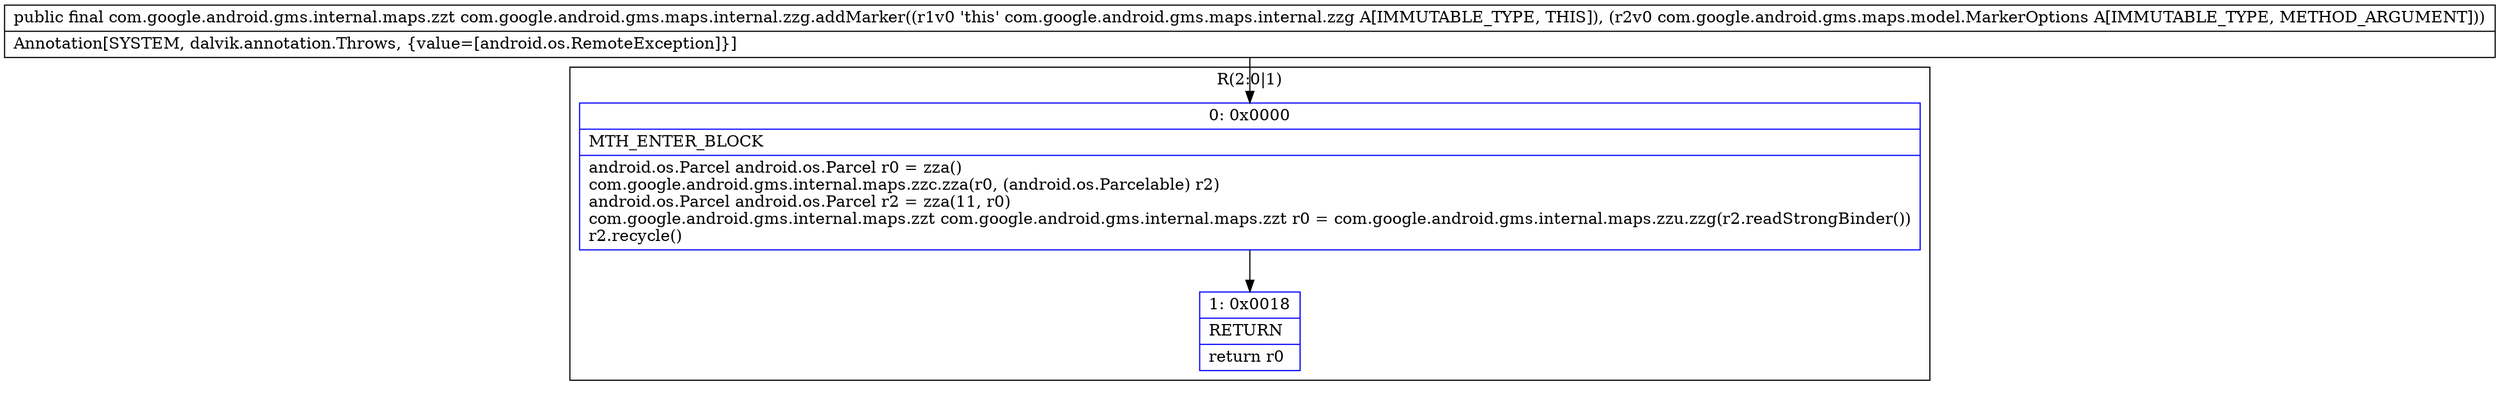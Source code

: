 digraph "CFG forcom.google.android.gms.maps.internal.zzg.addMarker(Lcom\/google\/android\/gms\/maps\/model\/MarkerOptions;)Lcom\/google\/android\/gms\/internal\/maps\/zzt;" {
subgraph cluster_Region_417914368 {
label = "R(2:0|1)";
node [shape=record,color=blue];
Node_0 [shape=record,label="{0\:\ 0x0000|MTH_ENTER_BLOCK\l|android.os.Parcel android.os.Parcel r0 = zza()\lcom.google.android.gms.internal.maps.zzc.zza(r0, (android.os.Parcelable) r2)\landroid.os.Parcel android.os.Parcel r2 = zza(11, r0)\lcom.google.android.gms.internal.maps.zzt com.google.android.gms.internal.maps.zzt r0 = com.google.android.gms.internal.maps.zzu.zzg(r2.readStrongBinder())\lr2.recycle()\l}"];
Node_1 [shape=record,label="{1\:\ 0x0018|RETURN\l|return r0\l}"];
}
MethodNode[shape=record,label="{public final com.google.android.gms.internal.maps.zzt com.google.android.gms.maps.internal.zzg.addMarker((r1v0 'this' com.google.android.gms.maps.internal.zzg A[IMMUTABLE_TYPE, THIS]), (r2v0 com.google.android.gms.maps.model.MarkerOptions A[IMMUTABLE_TYPE, METHOD_ARGUMENT]))  | Annotation[SYSTEM, dalvik.annotation.Throws, \{value=[android.os.RemoteException]\}]\l}"];
MethodNode -> Node_0;
Node_0 -> Node_1;
}

